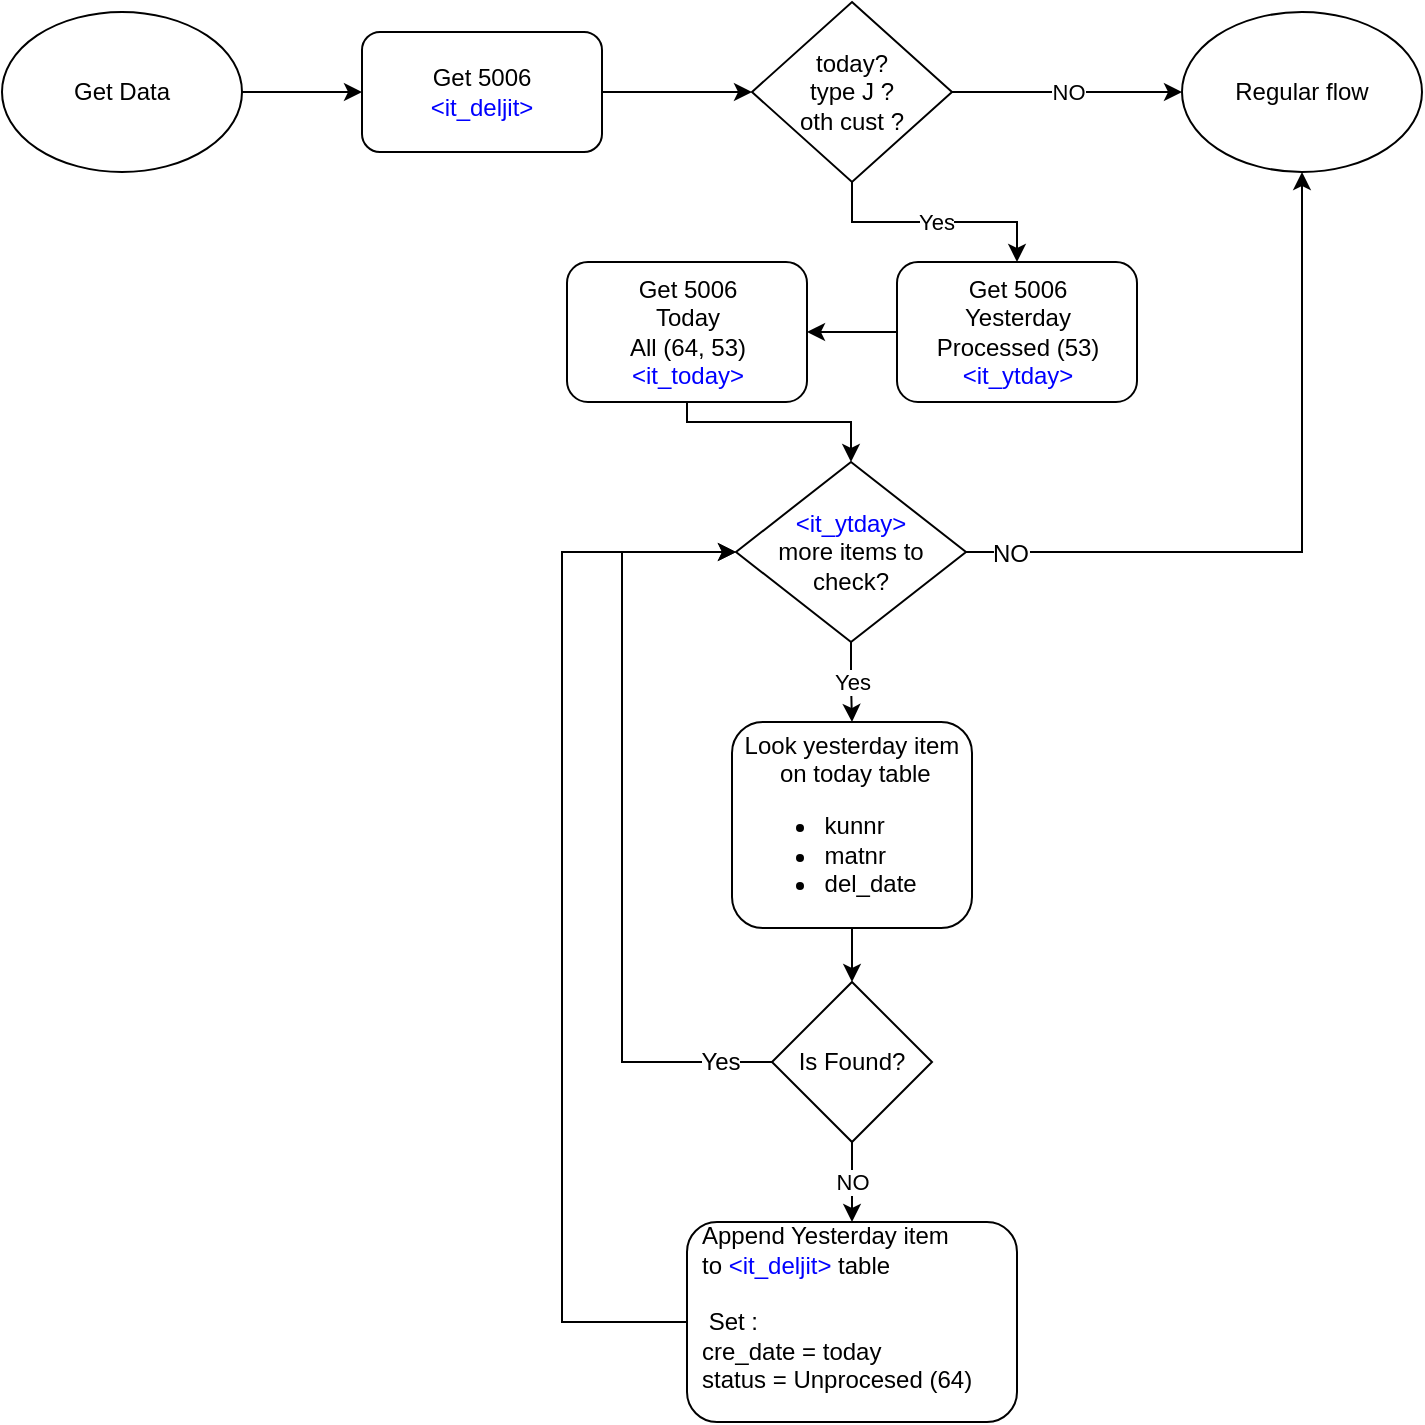 <mxfile version="10.3.6" type="github"><diagram id="wGEul0sMF6mS5fZwR9-N" name="Page-1"><mxGraphModel dx="1121" dy="818" grid="1" gridSize="10" guides="1" tooltips="1" connect="1" arrows="1" fold="1" page="1" pageScale="1" pageWidth="850" pageHeight="1100" math="0" shadow="0"><root><mxCell id="0"/><mxCell id="1" parent="0"/><mxCell id="4ynOM67bxJXR3ApEiqXI-3" style="edgeStyle=orthogonalEdgeStyle;rounded=0;orthogonalLoop=1;jettySize=auto;html=1;" edge="1" parent="1" source="4ynOM67bxJXR3ApEiqXI-1" target="4ynOM67bxJXR3ApEiqXI-2"><mxGeometry relative="1" as="geometry"/></mxCell><mxCell id="4ynOM67bxJXR3ApEiqXI-1" value="Get Data" style="ellipse;whiteSpace=wrap;html=1;" vertex="1" parent="1"><mxGeometry x="40" y="45" width="120" height="80" as="geometry"/></mxCell><mxCell id="4ynOM67bxJXR3ApEiqXI-5" style="edgeStyle=orthogonalEdgeStyle;rounded=0;orthogonalLoop=1;jettySize=auto;html=1;entryX=0;entryY=0.5;entryDx=0;entryDy=0;" edge="1" parent="1" source="4ynOM67bxJXR3ApEiqXI-2" target="4ynOM67bxJXR3ApEiqXI-4"><mxGeometry relative="1" as="geometry"/></mxCell><mxCell id="4ynOM67bxJXR3ApEiqXI-2" value="Get 5006&lt;br&gt;&lt;font color=&quot;#0000ff&quot;&gt;&amp;lt;it_deljit&amp;gt;&lt;/font&gt;&lt;br&gt;" style="rounded=1;whiteSpace=wrap;html=1;" vertex="1" parent="1"><mxGeometry x="220" y="55" width="120" height="60" as="geometry"/></mxCell><mxCell id="4ynOM67bxJXR3ApEiqXI-7" value="NO" style="edgeStyle=orthogonalEdgeStyle;rounded=0;orthogonalLoop=1;jettySize=auto;html=1;entryX=0;entryY=0.5;entryDx=0;entryDy=0;" edge="1" parent="1" source="4ynOM67bxJXR3ApEiqXI-4" target="4ynOM67bxJXR3ApEiqXI-6"><mxGeometry relative="1" as="geometry"/></mxCell><mxCell id="4ynOM67bxJXR3ApEiqXI-9" value="Yes" style="edgeStyle=orthogonalEdgeStyle;rounded=0;orthogonalLoop=1;jettySize=auto;html=1;" edge="1" parent="1" source="4ynOM67bxJXR3ApEiqXI-4" target="4ynOM67bxJXR3ApEiqXI-8"><mxGeometry relative="1" as="geometry"/></mxCell><mxCell id="4ynOM67bxJXR3ApEiqXI-4" value="today?&lt;br&gt;type J ?&lt;br&gt;oth cust ?&lt;br&gt;" style="rhombus;whiteSpace=wrap;html=1;" vertex="1" parent="1"><mxGeometry x="415" y="40" width="100" height="90" as="geometry"/></mxCell><mxCell id="4ynOM67bxJXR3ApEiqXI-6" value="Regular flow" style="ellipse;whiteSpace=wrap;html=1;" vertex="1" parent="1"><mxGeometry x="630" y="45" width="120" height="80" as="geometry"/></mxCell><mxCell id="4ynOM67bxJXR3ApEiqXI-12" style="edgeStyle=orthogonalEdgeStyle;rounded=0;orthogonalLoop=1;jettySize=auto;html=1;entryX=0.5;entryY=0;entryDx=0;entryDy=0;exitX=0.5;exitY=1;exitDx=0;exitDy=0;" edge="1" parent="1" source="4ynOM67bxJXR3ApEiqXI-27" target="4ynOM67bxJXR3ApEiqXI-13"><mxGeometry relative="1" as="geometry"><mxPoint x="380" y="415" as="targetPoint"/><Array as="points"><mxPoint x="383" y="250"/><mxPoint x="465" y="250"/></Array></mxGeometry></mxCell><mxCell id="4ynOM67bxJXR3ApEiqXI-28" style="edgeStyle=orthogonalEdgeStyle;rounded=0;orthogonalLoop=1;jettySize=auto;html=1;" edge="1" parent="1" source="4ynOM67bxJXR3ApEiqXI-8" target="4ynOM67bxJXR3ApEiqXI-27"><mxGeometry relative="1" as="geometry"/></mxCell><mxCell id="4ynOM67bxJXR3ApEiqXI-8" value="Get 5006&lt;br&gt;Yesterday&lt;br&gt;Processed (53)&lt;br&gt;&lt;font color=&quot;#0000ff&quot;&gt;&amp;lt;it_ytday&amp;gt;&lt;/font&gt;&lt;br&gt;" style="rounded=1;whiteSpace=wrap;html=1;" vertex="1" parent="1"><mxGeometry x="487.5" y="170" width="120" height="70" as="geometry"/></mxCell><mxCell id="4ynOM67bxJXR3ApEiqXI-15" value="Yes" style="edgeStyle=orthogonalEdgeStyle;rounded=0;orthogonalLoop=1;jettySize=auto;html=1;" edge="1" parent="1" source="4ynOM67bxJXR3ApEiqXI-13" target="4ynOM67bxJXR3ApEiqXI-14"><mxGeometry relative="1" as="geometry"/></mxCell><mxCell id="4ynOM67bxJXR3ApEiqXI-17" style="edgeStyle=orthogonalEdgeStyle;rounded=0;orthogonalLoop=1;jettySize=auto;html=1;entryX=0.5;entryY=1;entryDx=0;entryDy=0;" edge="1" parent="1" source="4ynOM67bxJXR3ApEiqXI-13" target="4ynOM67bxJXR3ApEiqXI-6"><mxGeometry relative="1" as="geometry"/></mxCell><mxCell id="4ynOM67bxJXR3ApEiqXI-25" value="NO" style="text;html=1;resizable=0;points=[];align=center;verticalAlign=middle;labelBackgroundColor=#ffffff;" vertex="1" connectable="0" parent="4ynOM67bxJXR3ApEiqXI-17"><mxGeometry x="-0.878" y="-1" relative="1" as="geometry"><mxPoint as="offset"/></mxGeometry></mxCell><mxCell id="4ynOM67bxJXR3ApEiqXI-13" value="&lt;font color=&quot;#0000ff&quot;&gt;&amp;lt;it_ytday&amp;gt;&lt;/font&gt;&lt;br&gt;more items to check?" style="rhombus;whiteSpace=wrap;html=1;" vertex="1" parent="1"><mxGeometry x="407" y="270" width="115" height="90" as="geometry"/></mxCell><mxCell id="4ynOM67bxJXR3ApEiqXI-19" style="edgeStyle=orthogonalEdgeStyle;rounded=0;orthogonalLoop=1;jettySize=auto;html=1;entryX=0.5;entryY=0;entryDx=0;entryDy=0;" edge="1" parent="1" source="4ynOM67bxJXR3ApEiqXI-14" target="4ynOM67bxJXR3ApEiqXI-18"><mxGeometry relative="1" as="geometry"/></mxCell><mxCell id="4ynOM67bxJXR3ApEiqXI-14" value="Look yesterday item &lt;br&gt;&amp;nbsp;on today table&lt;br&gt;&lt;ul&gt;&lt;li style=&quot;text-align: left&quot;&gt;kunnr&lt;/li&gt;&lt;li style=&quot;text-align: left&quot;&gt;matnr&lt;/li&gt;&lt;li style=&quot;text-align: left&quot;&gt;del_date&lt;/li&gt;&lt;/ul&gt;" style="rounded=1;whiteSpace=wrap;html=1;" vertex="1" parent="1"><mxGeometry x="405" y="400" width="120" height="103" as="geometry"/></mxCell><mxCell id="4ynOM67bxJXR3ApEiqXI-20" style="edgeStyle=orthogonalEdgeStyle;rounded=0;orthogonalLoop=1;jettySize=auto;html=1;exitX=0;exitY=0.5;exitDx=0;exitDy=0;" edge="1" parent="1" source="4ynOM67bxJXR3ApEiqXI-18" target="4ynOM67bxJXR3ApEiqXI-13"><mxGeometry relative="1" as="geometry"><Array as="points"><mxPoint x="350" y="570"/><mxPoint x="350" y="315"/></Array></mxGeometry></mxCell><mxCell id="4ynOM67bxJXR3ApEiqXI-21" value="Yes" style="text;html=1;resizable=0;points=[];align=center;verticalAlign=middle;labelBackgroundColor=#ffffff;" vertex="1" connectable="0" parent="4ynOM67bxJXR3ApEiqXI-20"><mxGeometry x="-0.865" relative="1" as="geometry"><mxPoint as="offset"/></mxGeometry></mxCell><mxCell id="4ynOM67bxJXR3ApEiqXI-23" value="NO" style="edgeStyle=orthogonalEdgeStyle;rounded=0;orthogonalLoop=1;jettySize=auto;html=1;entryX=0.5;entryY=0;entryDx=0;entryDy=0;" edge="1" parent="1" source="4ynOM67bxJXR3ApEiqXI-18" target="4ynOM67bxJXR3ApEiqXI-22"><mxGeometry relative="1" as="geometry"/></mxCell><mxCell id="4ynOM67bxJXR3ApEiqXI-18" value="Is Found?" style="rhombus;whiteSpace=wrap;html=1;" vertex="1" parent="1"><mxGeometry x="425" y="530" width="80" height="80" as="geometry"/></mxCell><mxCell id="4ynOM67bxJXR3ApEiqXI-24" style="edgeStyle=orthogonalEdgeStyle;rounded=0;orthogonalLoop=1;jettySize=auto;html=1;entryX=0;entryY=0.5;entryDx=0;entryDy=0;exitX=0;exitY=0.5;exitDx=0;exitDy=0;" edge="1" parent="1" source="4ynOM67bxJXR3ApEiqXI-22" target="4ynOM67bxJXR3ApEiqXI-13"><mxGeometry relative="1" as="geometry"><mxPoint x="408" y="340" as="targetPoint"/><Array as="points"><mxPoint x="320" y="700"/><mxPoint x="320" y="315"/></Array></mxGeometry></mxCell><mxCell id="4ynOM67bxJXR3ApEiqXI-22" value="Append Yesterday item to&amp;nbsp;&lt;font color=&quot;#0000ff&quot;&gt;&amp;lt;it_deljit&amp;gt;&lt;/font&gt;&amp;nbsp;table&lt;br&gt;&lt;br&gt;&amp;nbsp;Set :&amp;nbsp;&lt;br&gt;cre_date = today&lt;br&gt;status = Unprocesed (64)&lt;br&gt;&lt;br&gt;" style="rounded=1;whiteSpace=wrap;html=1;spacingTop=0;spacing=5;spacingLeft=2;align=left;" vertex="1" parent="1"><mxGeometry x="382.5" y="650" width="165" height="100" as="geometry"/></mxCell><mxCell id="4ynOM67bxJXR3ApEiqXI-27" value="Get 5006&lt;br&gt;Today&lt;br&gt;All (64, 53)&lt;br&gt;&lt;font color=&quot;#0000ff&quot;&gt;&amp;lt;it_today&amp;gt;&lt;/font&gt;&lt;br&gt;" style="rounded=1;whiteSpace=wrap;html=1;align=center;" vertex="1" parent="1"><mxGeometry x="322.5" y="170" width="120" height="70" as="geometry"/></mxCell></root></mxGraphModel></diagram></mxfile>